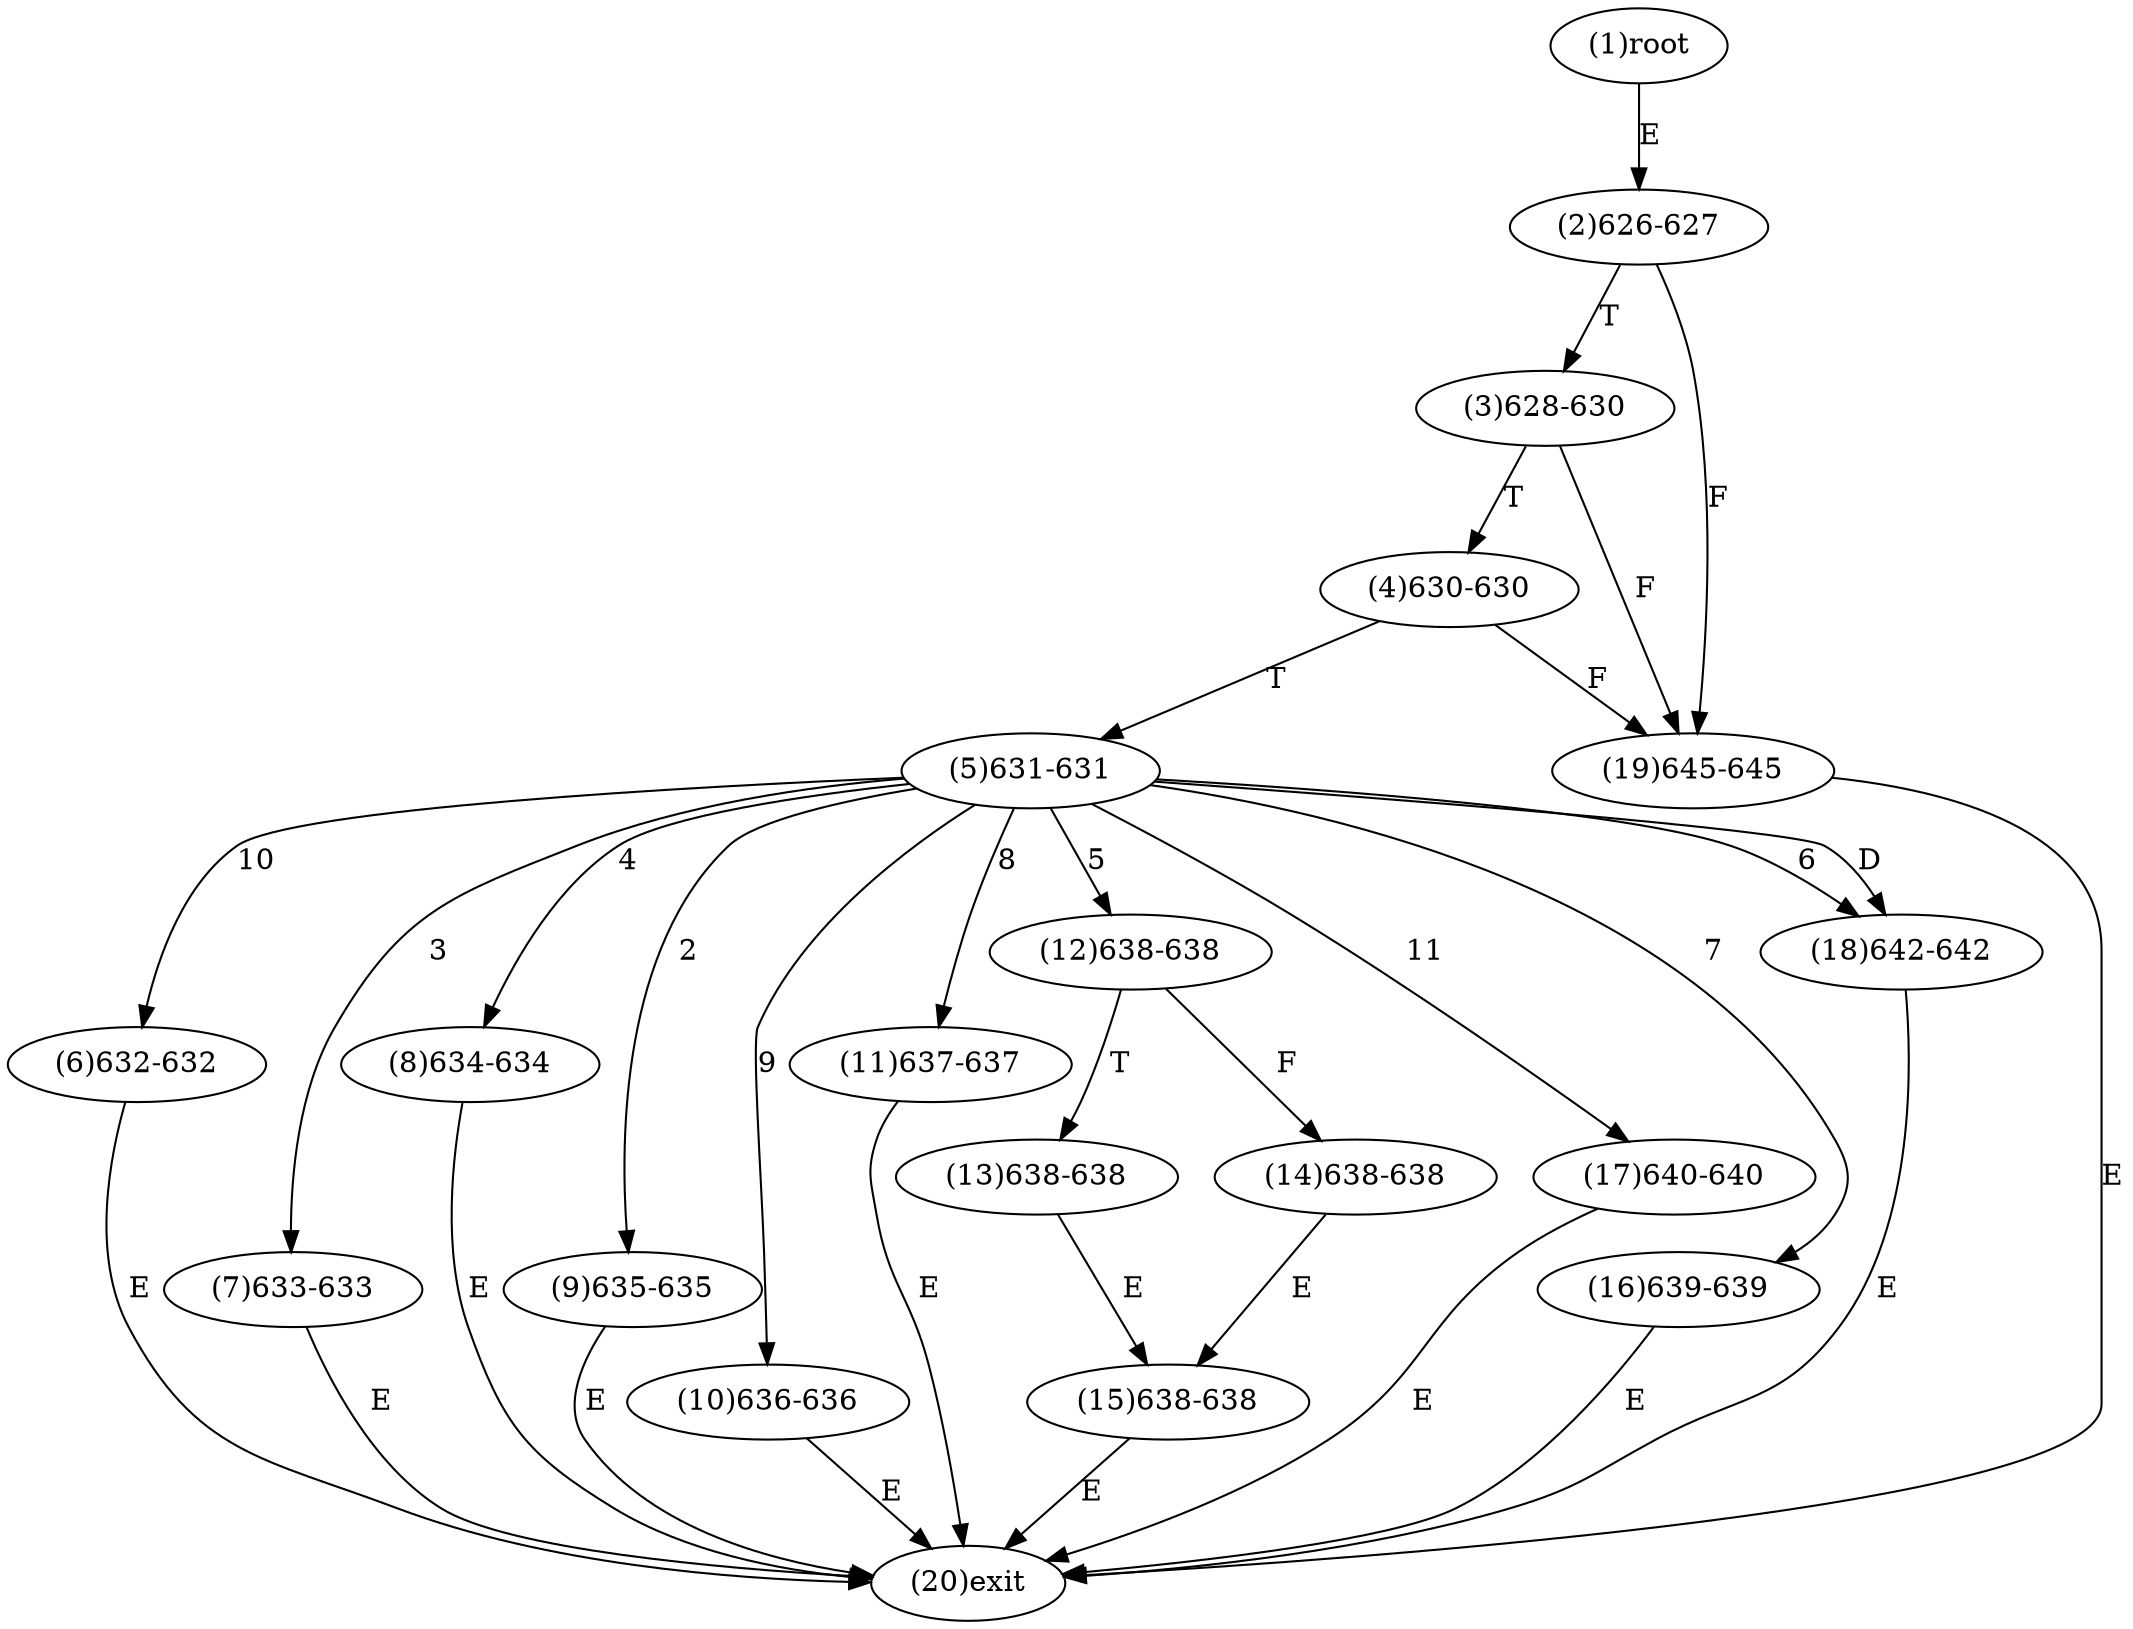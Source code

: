 digraph "" { 
1[ label="(1)root"];
2[ label="(2)626-627"];
3[ label="(3)628-630"];
4[ label="(4)630-630"];
5[ label="(5)631-631"];
6[ label="(6)632-632"];
7[ label="(7)633-633"];
8[ label="(8)634-634"];
9[ label="(9)635-635"];
10[ label="(10)636-636"];
11[ label="(11)637-637"];
12[ label="(12)638-638"];
13[ label="(13)638-638"];
14[ label="(14)638-638"];
15[ label="(15)638-638"];
17[ label="(17)640-640"];
16[ label="(16)639-639"];
19[ label="(19)645-645"];
18[ label="(18)642-642"];
20[ label="(20)exit"];
1->2[ label="E"];
2->19[ label="F"];
2->3[ label="T"];
3->19[ label="F"];
3->4[ label="T"];
4->19[ label="F"];
4->5[ label="T"];
5->9[ label="2"];
5->7[ label="3"];
5->8[ label="4"];
5->12[ label="5"];
5->18[ label="6"];
5->16[ label="7"];
5->11[ label="8"];
5->10[ label="9"];
5->6[ label="10"];
5->17[ label="11"];
5->18[ label="D"];
6->20[ label="E"];
7->20[ label="E"];
8->20[ label="E"];
9->20[ label="E"];
10->20[ label="E"];
11->20[ label="E"];
12->14[ label="F"];
12->13[ label="T"];
13->15[ label="E"];
14->15[ label="E"];
15->20[ label="E"];
16->20[ label="E"];
17->20[ label="E"];
18->20[ label="E"];
19->20[ label="E"];
}